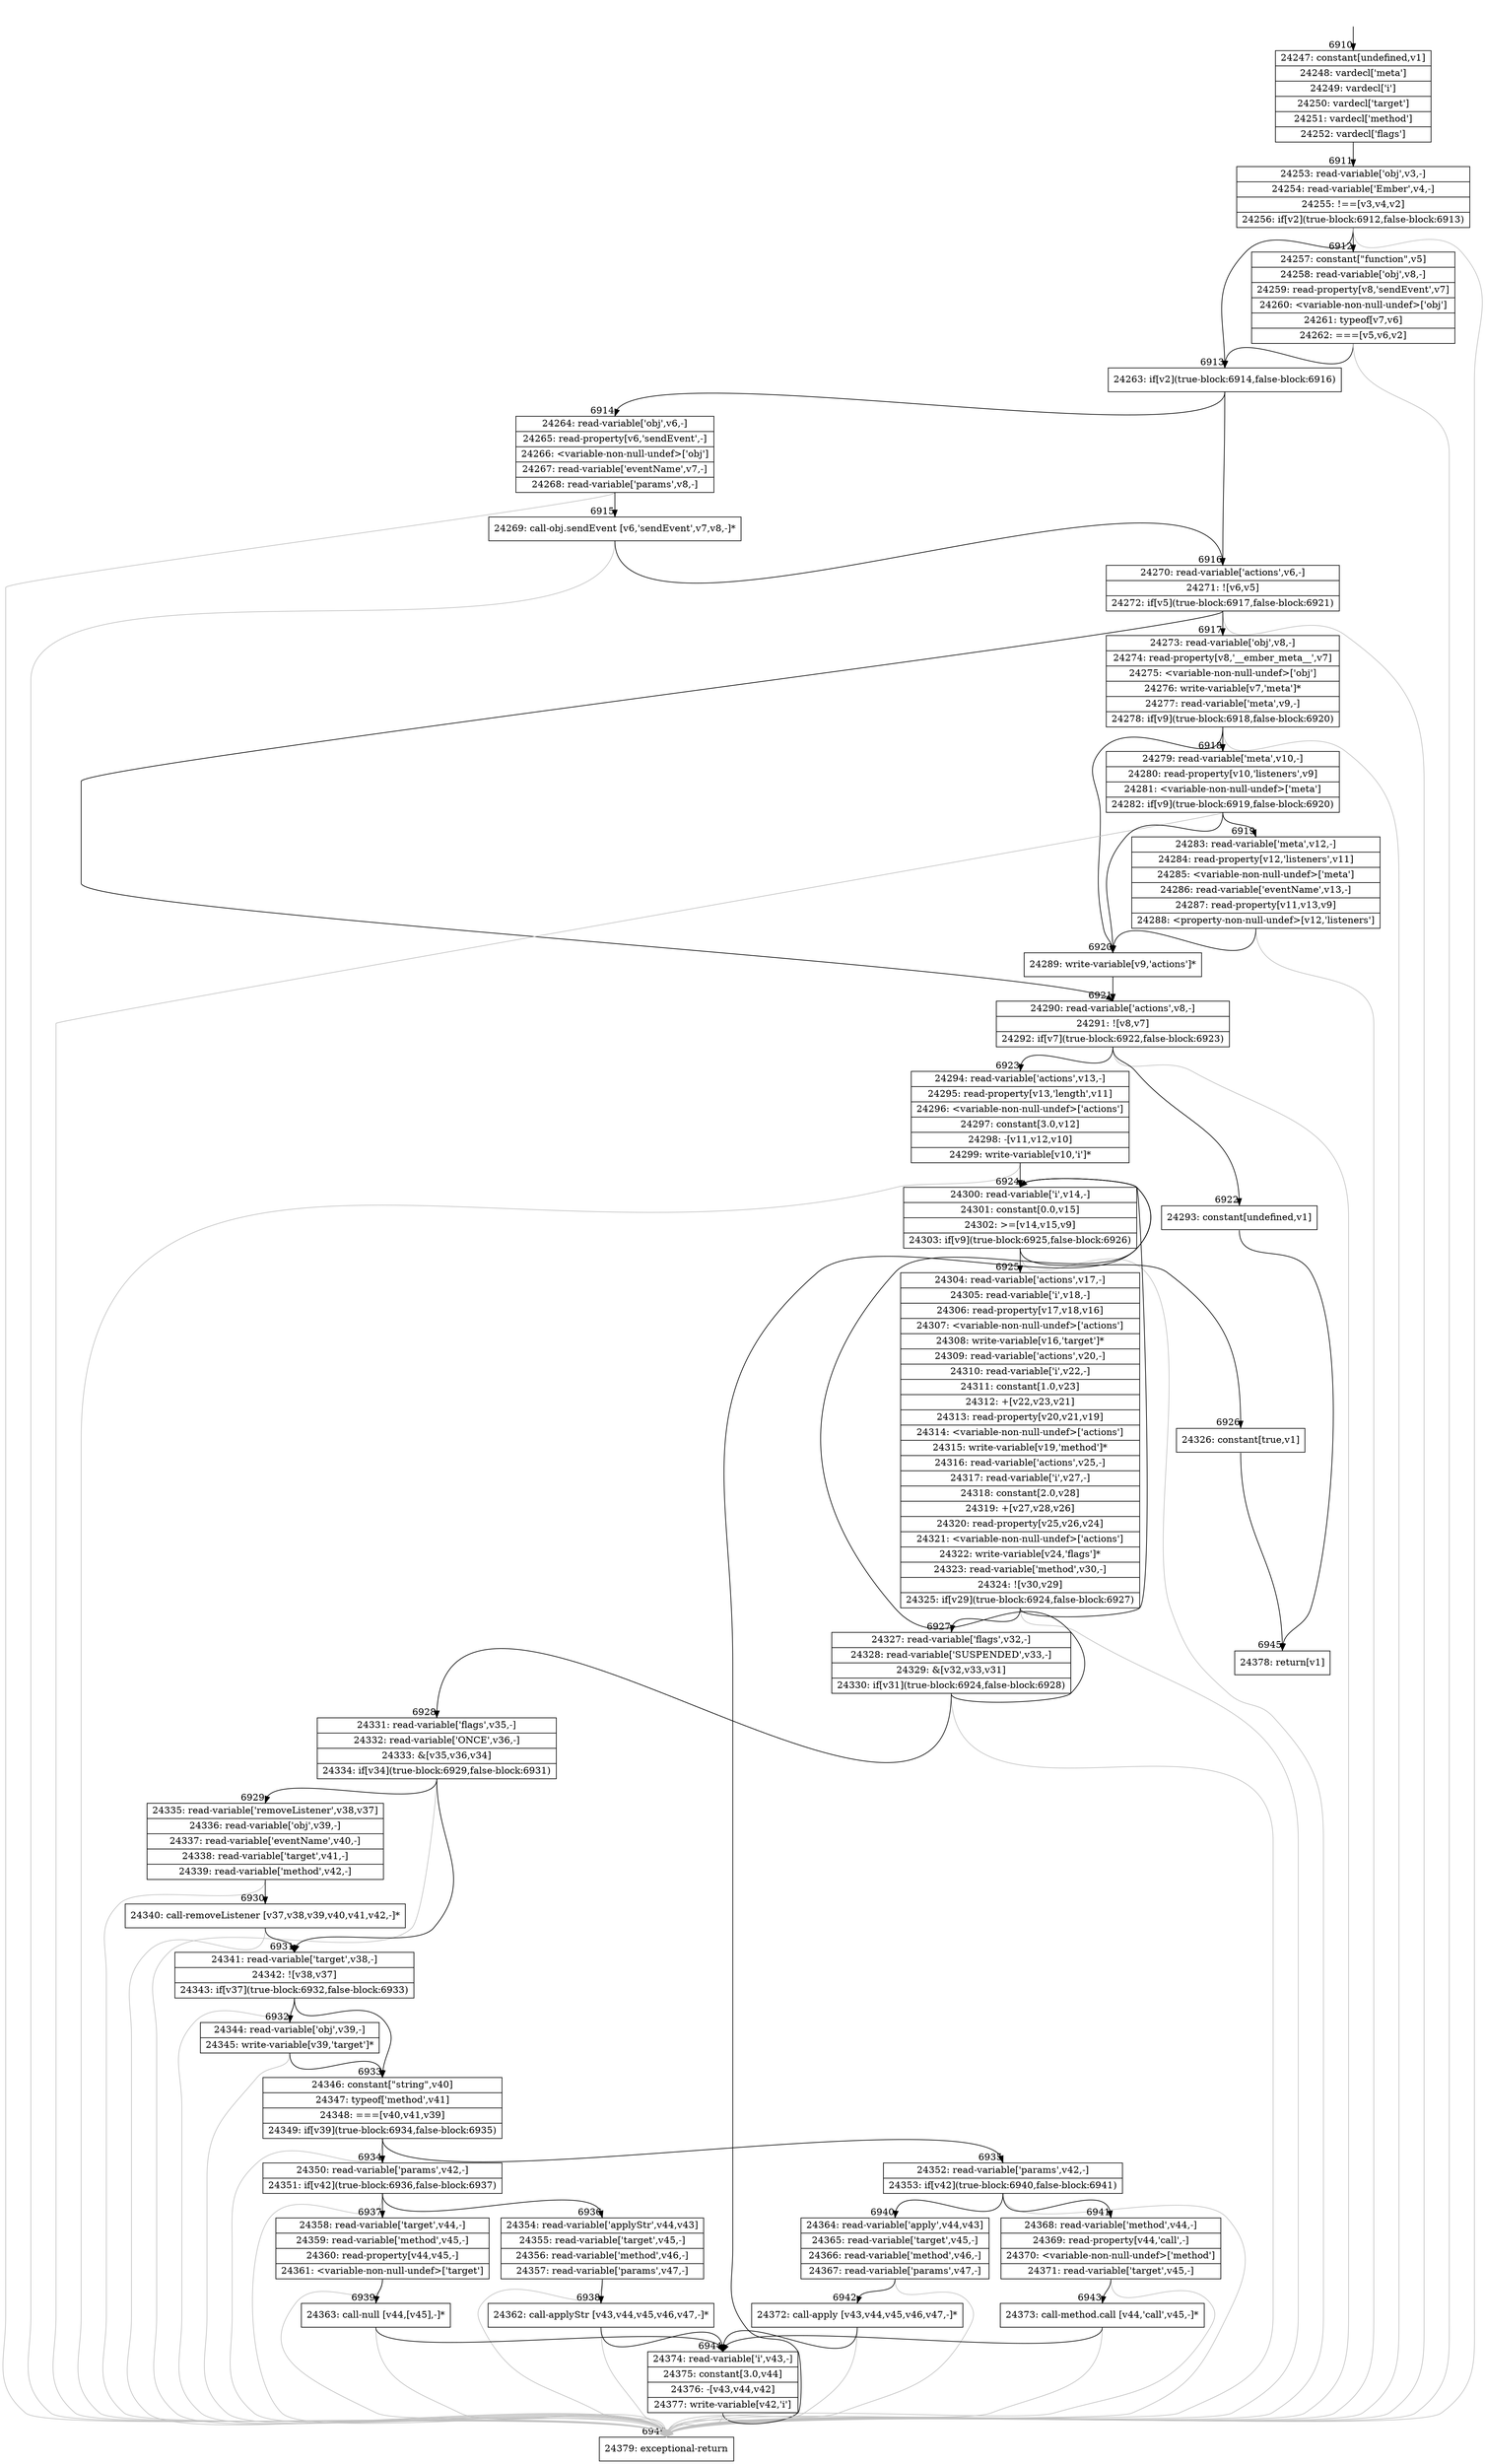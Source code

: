 digraph {
rankdir="TD"
BB_entry570[shape=none,label=""];
BB_entry570 -> BB6910 [tailport=s, headport=n, headlabel="    6910"]
BB6910 [shape=record label="{24247: constant[undefined,v1]|24248: vardecl['meta']|24249: vardecl['i']|24250: vardecl['target']|24251: vardecl['method']|24252: vardecl['flags']}" ] 
BB6910 -> BB6911 [tailport=s, headport=n, headlabel="      6911"]
BB6911 [shape=record label="{24253: read-variable['obj',v3,-]|24254: read-variable['Ember',v4,-]|24255: !==[v3,v4,v2]|24256: if[v2](true-block:6912,false-block:6913)}" ] 
BB6911 -> BB6913 [tailport=s, headport=n, headlabel="      6913"]
BB6911 -> BB6912 [tailport=s, headport=n, headlabel="      6912"]
BB6911 -> BB6946 [tailport=s, headport=n, color=gray, headlabel="      6946"]
BB6912 [shape=record label="{24257: constant[\"function\",v5]|24258: read-variable['obj',v8,-]|24259: read-property[v8,'sendEvent',v7]|24260: \<variable-non-null-undef\>['obj']|24261: typeof[v7,v6]|24262: ===[v5,v6,v2]}" ] 
BB6912 -> BB6913 [tailport=s, headport=n]
BB6912 -> BB6946 [tailport=s, headport=n, color=gray]
BB6913 [shape=record label="{24263: if[v2](true-block:6914,false-block:6916)}" ] 
BB6913 -> BB6914 [tailport=s, headport=n, headlabel="      6914"]
BB6913 -> BB6916 [tailport=s, headport=n, headlabel="      6916"]
BB6914 [shape=record label="{24264: read-variable['obj',v6,-]|24265: read-property[v6,'sendEvent',-]|24266: \<variable-non-null-undef\>['obj']|24267: read-variable['eventName',v7,-]|24268: read-variable['params',v8,-]}" ] 
BB6914 -> BB6915 [tailport=s, headport=n, headlabel="      6915"]
BB6914 -> BB6946 [tailport=s, headport=n, color=gray]
BB6915 [shape=record label="{24269: call-obj.sendEvent [v6,'sendEvent',v7,v8,-]*}" ] 
BB6915 -> BB6916 [tailport=s, headport=n]
BB6915 -> BB6946 [tailport=s, headport=n, color=gray]
BB6916 [shape=record label="{24270: read-variable['actions',v6,-]|24271: ![v6,v5]|24272: if[v5](true-block:6917,false-block:6921)}" ] 
BB6916 -> BB6917 [tailport=s, headport=n, headlabel="      6917"]
BB6916 -> BB6921 [tailport=s, headport=n, headlabel="      6921"]
BB6916 -> BB6946 [tailport=s, headport=n, color=gray]
BB6917 [shape=record label="{24273: read-variable['obj',v8,-]|24274: read-property[v8,'__ember_meta__',v7]|24275: \<variable-non-null-undef\>['obj']|24276: write-variable[v7,'meta']*|24277: read-variable['meta',v9,-]|24278: if[v9](true-block:6918,false-block:6920)}" ] 
BB6917 -> BB6920 [tailport=s, headport=n, headlabel="      6920"]
BB6917 -> BB6918 [tailport=s, headport=n, headlabel="      6918"]
BB6917 -> BB6946 [tailport=s, headport=n, color=gray]
BB6918 [shape=record label="{24279: read-variable['meta',v10,-]|24280: read-property[v10,'listeners',v9]|24281: \<variable-non-null-undef\>['meta']|24282: if[v9](true-block:6919,false-block:6920)}" ] 
BB6918 -> BB6920 [tailport=s, headport=n]
BB6918 -> BB6919 [tailport=s, headport=n, headlabel="      6919"]
BB6918 -> BB6946 [tailport=s, headport=n, color=gray]
BB6919 [shape=record label="{24283: read-variable['meta',v12,-]|24284: read-property[v12,'listeners',v11]|24285: \<variable-non-null-undef\>['meta']|24286: read-variable['eventName',v13,-]|24287: read-property[v11,v13,v9]|24288: \<property-non-null-undef\>[v12,'listeners']}" ] 
BB6919 -> BB6920 [tailport=s, headport=n]
BB6919 -> BB6946 [tailport=s, headport=n, color=gray]
BB6920 [shape=record label="{24289: write-variable[v9,'actions']*}" ] 
BB6920 -> BB6921 [tailport=s, headport=n]
BB6921 [shape=record label="{24290: read-variable['actions',v8,-]|24291: ![v8,v7]|24292: if[v7](true-block:6922,false-block:6923)}" ] 
BB6921 -> BB6922 [tailport=s, headport=n, headlabel="      6922"]
BB6921 -> BB6923 [tailport=s, headport=n, headlabel="      6923"]
BB6921 -> BB6946 [tailport=s, headport=n, color=gray]
BB6922 [shape=record label="{24293: constant[undefined,v1]}" ] 
BB6922 -> BB6945 [tailport=s, headport=n, headlabel="      6945"]
BB6923 [shape=record label="{24294: read-variable['actions',v13,-]|24295: read-property[v13,'length',v11]|24296: \<variable-non-null-undef\>['actions']|24297: constant[3.0,v12]|24298: -[v11,v12,v10]|24299: write-variable[v10,'i']*}" ] 
BB6923 -> BB6924 [tailport=s, headport=n, headlabel="      6924"]
BB6923 -> BB6946 [tailport=s, headport=n, color=gray]
BB6924 [shape=record label="{24300: read-variable['i',v14,-]|24301: constant[0.0,v15]|24302: \>=[v14,v15,v9]|24303: if[v9](true-block:6925,false-block:6926)}" ] 
BB6924 -> BB6925 [tailport=s, headport=n, headlabel="      6925"]
BB6924 -> BB6926 [tailport=s, headport=n, headlabel="      6926"]
BB6924 -> BB6946 [tailport=s, headport=n, color=gray]
BB6925 [shape=record label="{24304: read-variable['actions',v17,-]|24305: read-variable['i',v18,-]|24306: read-property[v17,v18,v16]|24307: \<variable-non-null-undef\>['actions']|24308: write-variable[v16,'target']*|24309: read-variable['actions',v20,-]|24310: read-variable['i',v22,-]|24311: constant[1.0,v23]|24312: +[v22,v23,v21]|24313: read-property[v20,v21,v19]|24314: \<variable-non-null-undef\>['actions']|24315: write-variable[v19,'method']*|24316: read-variable['actions',v25,-]|24317: read-variable['i',v27,-]|24318: constant[2.0,v28]|24319: +[v27,v28,v26]|24320: read-property[v25,v26,v24]|24321: \<variable-non-null-undef\>['actions']|24322: write-variable[v24,'flags']*|24323: read-variable['method',v30,-]|24324: ![v30,v29]|24325: if[v29](true-block:6924,false-block:6927)}" ] 
BB6925 -> BB6924 [tailport=s, headport=n]
BB6925 -> BB6927 [tailport=s, headport=n, headlabel="      6927"]
BB6925 -> BB6946 [tailport=s, headport=n, color=gray]
BB6926 [shape=record label="{24326: constant[true,v1]}" ] 
BB6926 -> BB6945 [tailport=s, headport=n]
BB6927 [shape=record label="{24327: read-variable['flags',v32,-]|24328: read-variable['SUSPENDED',v33,-]|24329: &[v32,v33,v31]|24330: if[v31](true-block:6924,false-block:6928)}" ] 
BB6927 -> BB6924 [tailport=s, headport=n]
BB6927 -> BB6928 [tailport=s, headport=n, headlabel="      6928"]
BB6927 -> BB6946 [tailport=s, headport=n, color=gray]
BB6928 [shape=record label="{24331: read-variable['flags',v35,-]|24332: read-variable['ONCE',v36,-]|24333: &[v35,v36,v34]|24334: if[v34](true-block:6929,false-block:6931)}" ] 
BB6928 -> BB6929 [tailport=s, headport=n, headlabel="      6929"]
BB6928 -> BB6931 [tailport=s, headport=n, headlabel="      6931"]
BB6928 -> BB6946 [tailport=s, headport=n, color=gray]
BB6929 [shape=record label="{24335: read-variable['removeListener',v38,v37]|24336: read-variable['obj',v39,-]|24337: read-variable['eventName',v40,-]|24338: read-variable['target',v41,-]|24339: read-variable['method',v42,-]}" ] 
BB6929 -> BB6930 [tailport=s, headport=n, headlabel="      6930"]
BB6929 -> BB6946 [tailport=s, headport=n, color=gray]
BB6930 [shape=record label="{24340: call-removeListener [v37,v38,v39,v40,v41,v42,-]*}" ] 
BB6930 -> BB6931 [tailport=s, headport=n]
BB6930 -> BB6946 [tailport=s, headport=n, color=gray]
BB6931 [shape=record label="{24341: read-variable['target',v38,-]|24342: ![v38,v37]|24343: if[v37](true-block:6932,false-block:6933)}" ] 
BB6931 -> BB6932 [tailport=s, headport=n, headlabel="      6932"]
BB6931 -> BB6933 [tailport=s, headport=n, headlabel="      6933"]
BB6931 -> BB6946 [tailport=s, headport=n, color=gray]
BB6932 [shape=record label="{24344: read-variable['obj',v39,-]|24345: write-variable[v39,'target']*}" ] 
BB6932 -> BB6933 [tailport=s, headport=n]
BB6932 -> BB6946 [tailport=s, headport=n, color=gray]
BB6933 [shape=record label="{24346: constant[\"string\",v40]|24347: typeof['method',v41]|24348: ===[v40,v41,v39]|24349: if[v39](true-block:6934,false-block:6935)}" ] 
BB6933 -> BB6934 [tailport=s, headport=n, headlabel="      6934"]
BB6933 -> BB6935 [tailport=s, headport=n, headlabel="      6935"]
BB6933 -> BB6946 [tailport=s, headport=n, color=gray]
BB6934 [shape=record label="{24350: read-variable['params',v42,-]|24351: if[v42](true-block:6936,false-block:6937)}" ] 
BB6934 -> BB6936 [tailport=s, headport=n, headlabel="      6936"]
BB6934 -> BB6937 [tailport=s, headport=n, headlabel="      6937"]
BB6934 -> BB6946 [tailport=s, headport=n, color=gray]
BB6935 [shape=record label="{24352: read-variable['params',v42,-]|24353: if[v42](true-block:6940,false-block:6941)}" ] 
BB6935 -> BB6940 [tailport=s, headport=n, headlabel="      6940"]
BB6935 -> BB6941 [tailport=s, headport=n, headlabel="      6941"]
BB6935 -> BB6946 [tailport=s, headport=n, color=gray]
BB6936 [shape=record label="{24354: read-variable['applyStr',v44,v43]|24355: read-variable['target',v45,-]|24356: read-variable['method',v46,-]|24357: read-variable['params',v47,-]}" ] 
BB6936 -> BB6938 [tailport=s, headport=n, headlabel="      6938"]
BB6936 -> BB6946 [tailport=s, headport=n, color=gray]
BB6937 [shape=record label="{24358: read-variable['target',v44,-]|24359: read-variable['method',v45,-]|24360: read-property[v44,v45,-]|24361: \<variable-non-null-undef\>['target']}" ] 
BB6937 -> BB6939 [tailport=s, headport=n, headlabel="      6939"]
BB6937 -> BB6946 [tailport=s, headport=n, color=gray]
BB6938 [shape=record label="{24362: call-applyStr [v43,v44,v45,v46,v47,-]*}" ] 
BB6938 -> BB6944 [tailport=s, headport=n, headlabel="      6944"]
BB6938 -> BB6946 [tailport=s, headport=n, color=gray]
BB6939 [shape=record label="{24363: call-null [v44,[v45],-]*}" ] 
BB6939 -> BB6944 [tailport=s, headport=n]
BB6939 -> BB6946 [tailport=s, headport=n, color=gray]
BB6940 [shape=record label="{24364: read-variable['apply',v44,v43]|24365: read-variable['target',v45,-]|24366: read-variable['method',v46,-]|24367: read-variable['params',v47,-]}" ] 
BB6940 -> BB6942 [tailport=s, headport=n, headlabel="      6942"]
BB6940 -> BB6946 [tailport=s, headport=n, color=gray]
BB6941 [shape=record label="{24368: read-variable['method',v44,-]|24369: read-property[v44,'call',-]|24370: \<variable-non-null-undef\>['method']|24371: read-variable['target',v45,-]}" ] 
BB6941 -> BB6943 [tailport=s, headport=n, headlabel="      6943"]
BB6941 -> BB6946 [tailport=s, headport=n, color=gray]
BB6942 [shape=record label="{24372: call-apply [v43,v44,v45,v46,v47,-]*}" ] 
BB6942 -> BB6944 [tailport=s, headport=n]
BB6942 -> BB6946 [tailport=s, headport=n, color=gray]
BB6943 [shape=record label="{24373: call-method.call [v44,'call',v45,-]*}" ] 
BB6943 -> BB6944 [tailport=s, headport=n]
BB6943 -> BB6946 [tailport=s, headport=n, color=gray]
BB6944 [shape=record label="{24374: read-variable['i',v43,-]|24375: constant[3.0,v44]|24376: -[v43,v44,v42]|24377: write-variable[v42,'i']}" ] 
BB6944 -> BB6924 [tailport=s, headport=n]
BB6944 -> BB6946 [tailport=s, headport=n, color=gray]
BB6945 [shape=record label="{24378: return[v1]}" ] 
BB6946 [shape=record label="{24379: exceptional-return}" ] 
//#$~ 12904
}
